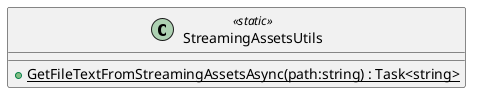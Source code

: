 @startuml
class StreamingAssetsUtils <<static>> {
    + {static} GetFileTextFromStreamingAssetsAsync(path:string) : Task<string>
}
@enduml
